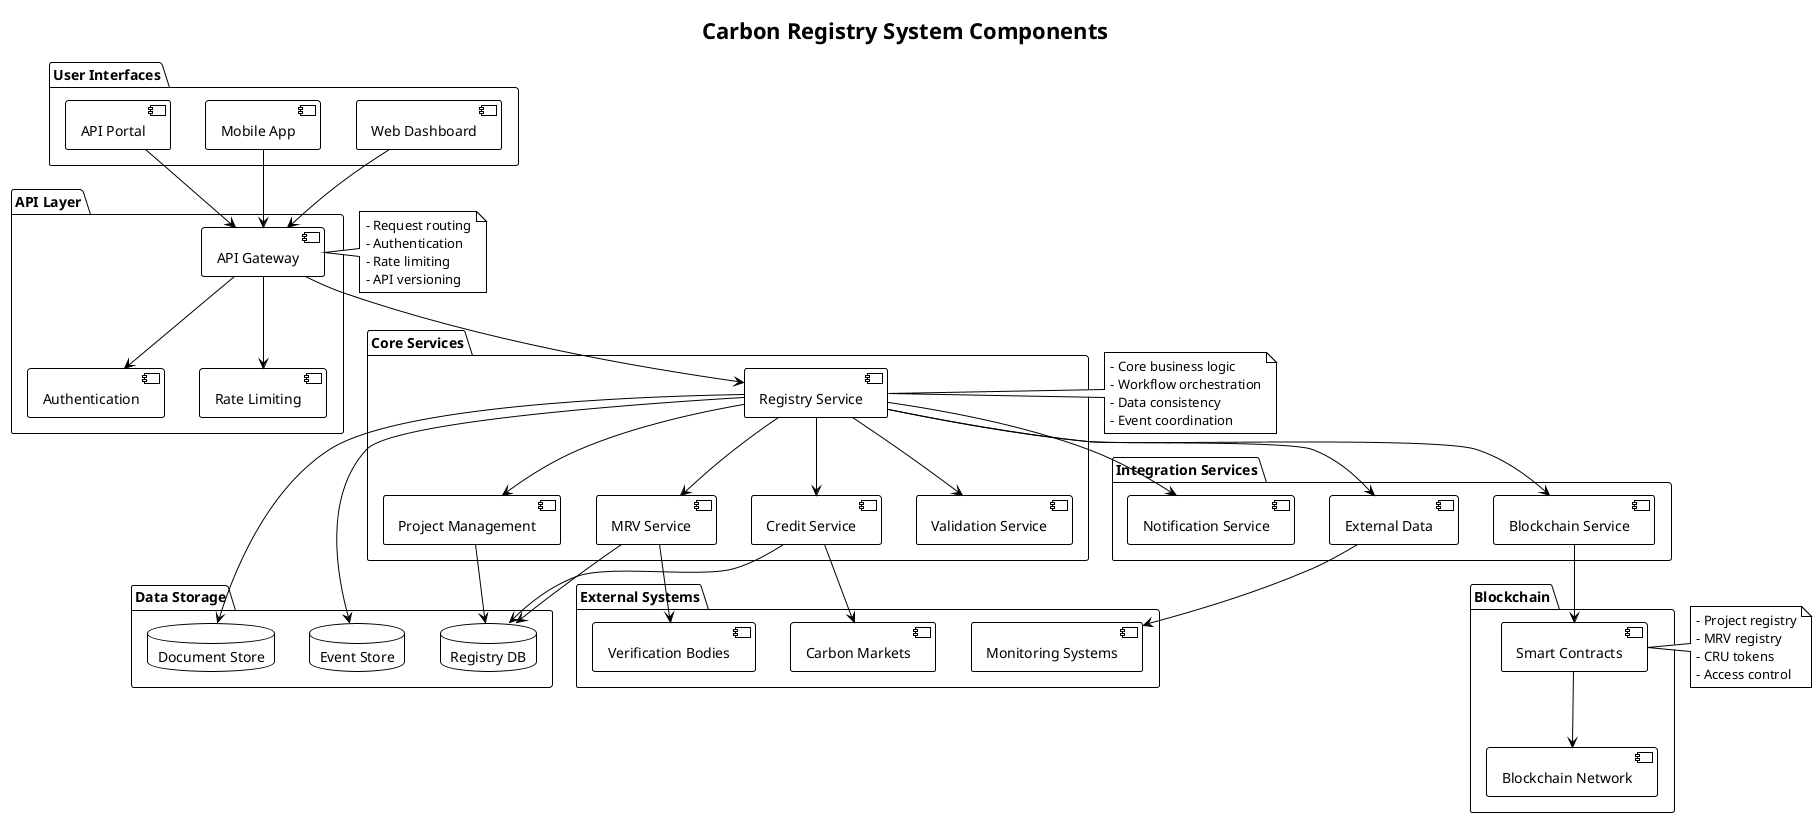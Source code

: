 @startuml
!theme plain
title Carbon Registry System Components

package "User Interfaces" {
    component [Web Dashboard]
    component [Mobile App]
    component [API Portal]
}

package "API Layer" {
    component [API Gateway]
    component [Authentication]
    component [Rate Limiting]
}

package "Core Services" {
    component [Registry Service]
    component [Project Management]
    component [MRV Service]
    component [Credit Service]
    component [Validation Service]
}

package "Integration Services" {
    component [Blockchain Service]
    component [External Data]
    component [Notification Service]
}

package "Data Storage" {
    database "Registry DB"
    database "Document Store"
    database "Event Store"
}

package "Blockchain" {
    component [Smart Contracts]
    component [Blockchain Network]
}

package "External Systems" {
    component [Monitoring Systems]
    component [Verification Bodies]
    component [Carbon Markets]
}

' Connections
[Web Dashboard] --> [API Gateway]
[Mobile App] --> [API Gateway]
[API Portal] --> [API Gateway]

[API Gateway] --> [Authentication]
[API Gateway] --> [Rate Limiting]
[API Gateway] --> [Registry Service]

[Registry Service] --> [Project Management]
[Registry Service] --> [MRV Service]
[Registry Service] --> [Credit Service]
[Registry Service] --> [Validation Service]

[Registry Service] --> [Blockchain Service]
[Registry Service] --> [External Data]
[Registry Service] --> [Notification Service]

[Project Management] --> "Registry DB"
[MRV Service] --> "Registry DB"
[Credit Service] --> "Registry DB"

[Registry Service] --> "Document Store"
[Registry Service] --> "Event Store"

[Blockchain Service] --> [Smart Contracts]
[Smart Contracts] --> [Blockchain Network]

[External Data] --> [Monitoring Systems]
[MRV Service] --> [Verification Bodies]
[Credit Service] --> [Carbon Markets]

note right of [API Gateway]
  - Request routing
  - Authentication
  - Rate limiting
  - API versioning
end note

note right of [Registry Service]
  - Core business logic
  - Workflow orchestration
  - Data consistency
  - Event coordination
end note

note right of [Smart Contracts]
  - Project registry
  - MRV registry
  - CRU tokens
  - Access control
end note

@enduml


